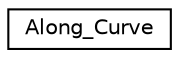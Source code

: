 digraph "Graphical Class Hierarchy"
{
  edge [fontname="Helvetica",fontsize="10",labelfontname="Helvetica",labelfontsize="10"];
  node [fontname="Helvetica",fontsize="10",shape=record];
  rankdir="LR";
  Node1 [label="Along_Curve",height=0.2,width=0.4,color="black", fillcolor="white", style="filled",URL="$classAlong__Curve.html"];
}
